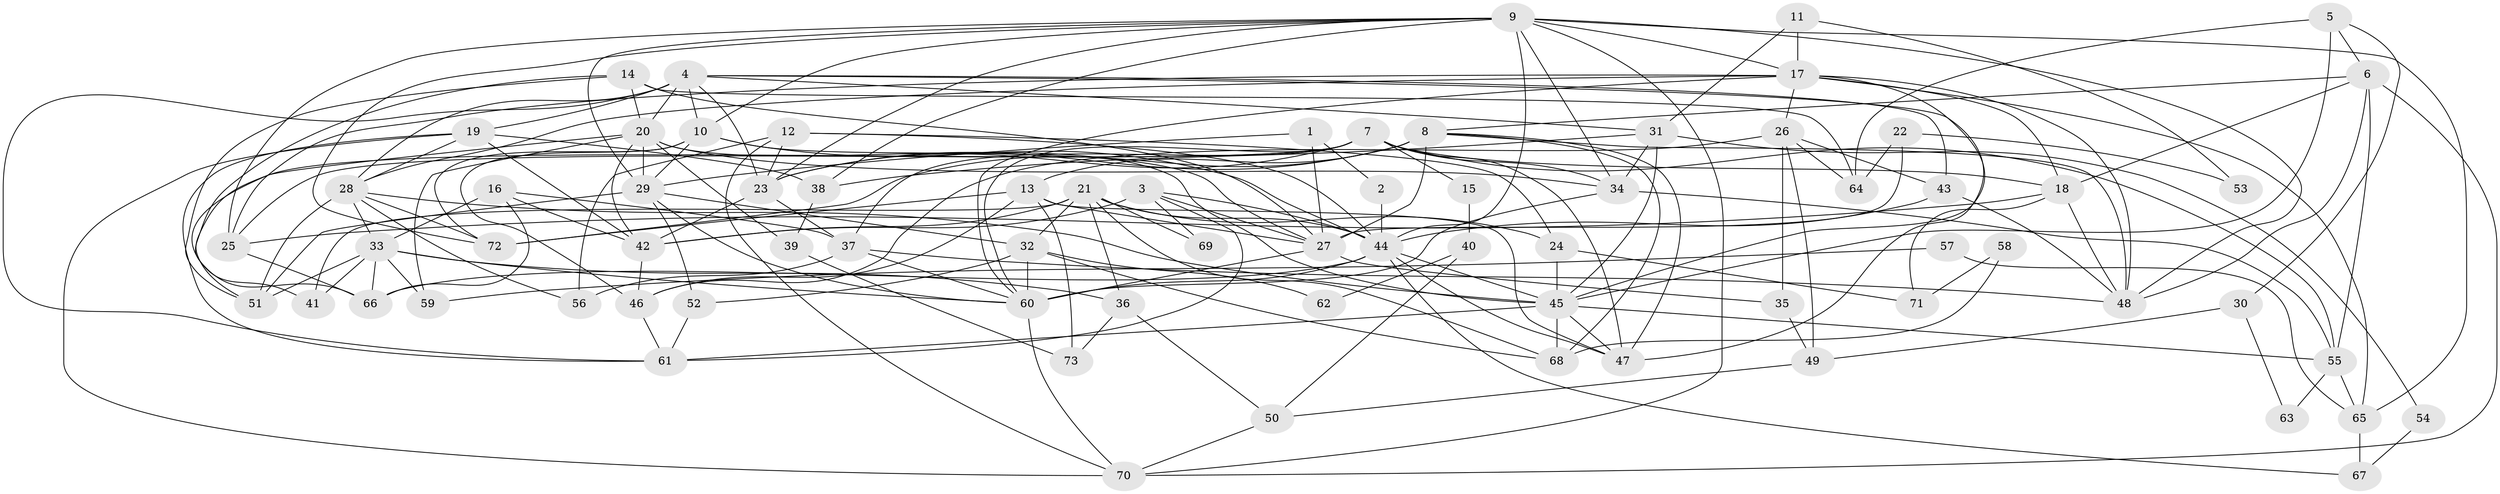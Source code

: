 // original degree distribution, {3: 0.2808219178082192, 2: 0.136986301369863, 5: 0.1780821917808219, 6: 0.14383561643835616, 4: 0.2328767123287671, 7: 0.02054794520547945, 8: 0.00684931506849315}
// Generated by graph-tools (version 1.1) at 2025/35/03/09/25 02:35:56]
// undirected, 73 vertices, 192 edges
graph export_dot {
graph [start="1"]
  node [color=gray90,style=filled];
  1;
  2;
  3;
  4;
  5;
  6;
  7;
  8;
  9;
  10;
  11;
  12;
  13;
  14;
  15;
  16;
  17;
  18;
  19;
  20;
  21;
  22;
  23;
  24;
  25;
  26;
  27;
  28;
  29;
  30;
  31;
  32;
  33;
  34;
  35;
  36;
  37;
  38;
  39;
  40;
  41;
  42;
  43;
  44;
  45;
  46;
  47;
  48;
  49;
  50;
  51;
  52;
  53;
  54;
  55;
  56;
  57;
  58;
  59;
  60;
  61;
  62;
  63;
  64;
  65;
  66;
  67;
  68;
  69;
  70;
  71;
  72;
  73;
  1 -- 2 [weight=1.0];
  1 -- 27 [weight=1.0];
  1 -- 29 [weight=1.0];
  2 -- 44 [weight=1.0];
  3 -- 27 [weight=1.0];
  3 -- 42 [weight=1.0];
  3 -- 44 [weight=1.0];
  3 -- 61 [weight=1.0];
  3 -- 69 [weight=1.0];
  4 -- 10 [weight=1.0];
  4 -- 19 [weight=1.0];
  4 -- 20 [weight=1.0];
  4 -- 23 [weight=1.0];
  4 -- 28 [weight=3.0];
  4 -- 31 [weight=1.0];
  4 -- 43 [weight=1.0];
  4 -- 47 [weight=1.0];
  4 -- 61 [weight=1.0];
  5 -- 6 [weight=1.0];
  5 -- 30 [weight=1.0];
  5 -- 45 [weight=1.0];
  5 -- 64 [weight=1.0];
  6 -- 8 [weight=1.0];
  6 -- 18 [weight=1.0];
  6 -- 48 [weight=1.0];
  6 -- 55 [weight=1.0];
  6 -- 70 [weight=1.0];
  7 -- 15 [weight=2.0];
  7 -- 18 [weight=2.0];
  7 -- 23 [weight=2.0];
  7 -- 25 [weight=2.0];
  7 -- 34 [weight=1.0];
  7 -- 37 [weight=1.0];
  7 -- 47 [weight=1.0];
  7 -- 51 [weight=1.0];
  7 -- 55 [weight=1.0];
  7 -- 60 [weight=1.0];
  8 -- 13 [weight=4.0];
  8 -- 23 [weight=1.0];
  8 -- 27 [weight=2.0];
  8 -- 47 [weight=1.0];
  8 -- 48 [weight=1.0];
  8 -- 68 [weight=1.0];
  8 -- 72 [weight=1.0];
  9 -- 10 [weight=1.0];
  9 -- 17 [weight=1.0];
  9 -- 23 [weight=1.0];
  9 -- 25 [weight=2.0];
  9 -- 29 [weight=1.0];
  9 -- 34 [weight=1.0];
  9 -- 38 [weight=1.0];
  9 -- 44 [weight=3.0];
  9 -- 48 [weight=2.0];
  9 -- 65 [weight=1.0];
  9 -- 70 [weight=1.0];
  9 -- 72 [weight=2.0];
  10 -- 27 [weight=1.0];
  10 -- 29 [weight=1.0];
  10 -- 44 [weight=1.0];
  10 -- 46 [weight=1.0];
  10 -- 72 [weight=1.0];
  11 -- 17 [weight=1.0];
  11 -- 31 [weight=1.0];
  11 -- 53 [weight=1.0];
  12 -- 23 [weight=1.0];
  12 -- 24 [weight=1.0];
  12 -- 44 [weight=1.0];
  12 -- 56 [weight=1.0];
  12 -- 70 [weight=1.0];
  13 -- 27 [weight=2.0];
  13 -- 46 [weight=1.0];
  13 -- 47 [weight=1.0];
  13 -- 72 [weight=1.0];
  13 -- 73 [weight=1.0];
  14 -- 20 [weight=1.0];
  14 -- 27 [weight=1.0];
  14 -- 51 [weight=1.0];
  14 -- 64 [weight=1.0];
  14 -- 66 [weight=1.0];
  15 -- 40 [weight=1.0];
  16 -- 33 [weight=1.0];
  16 -- 37 [weight=1.0];
  16 -- 42 [weight=1.0];
  16 -- 66 [weight=1.0];
  17 -- 18 [weight=1.0];
  17 -- 25 [weight=1.0];
  17 -- 26 [weight=1.0];
  17 -- 28 [weight=1.0];
  17 -- 45 [weight=2.0];
  17 -- 48 [weight=1.0];
  17 -- 60 [weight=1.0];
  17 -- 65 [weight=1.0];
  18 -- 25 [weight=1.0];
  18 -- 48 [weight=1.0];
  18 -- 71 [weight=1.0];
  19 -- 28 [weight=1.0];
  19 -- 38 [weight=1.0];
  19 -- 42 [weight=1.0];
  19 -- 61 [weight=1.0];
  19 -- 70 [weight=1.0];
  20 -- 29 [weight=2.0];
  20 -- 34 [weight=2.0];
  20 -- 39 [weight=1.0];
  20 -- 41 [weight=2.0];
  20 -- 42 [weight=1.0];
  20 -- 45 [weight=2.0];
  20 -- 59 [weight=1.0];
  21 -- 24 [weight=1.0];
  21 -- 32 [weight=1.0];
  21 -- 36 [weight=1.0];
  21 -- 41 [weight=1.0];
  21 -- 42 [weight=1.0];
  21 -- 44 [weight=1.0];
  21 -- 68 [weight=1.0];
  21 -- 69 [weight=1.0];
  22 -- 27 [weight=1.0];
  22 -- 53 [weight=1.0];
  22 -- 64 [weight=1.0];
  23 -- 37 [weight=1.0];
  23 -- 42 [weight=1.0];
  24 -- 45 [weight=1.0];
  24 -- 71 [weight=1.0];
  25 -- 66 [weight=2.0];
  26 -- 35 [weight=1.0];
  26 -- 43 [weight=1.0];
  26 -- 46 [weight=1.0];
  26 -- 49 [weight=1.0];
  26 -- 64 [weight=1.0];
  27 -- 35 [weight=1.0];
  27 -- 60 [weight=1.0];
  28 -- 33 [weight=1.0];
  28 -- 45 [weight=1.0];
  28 -- 51 [weight=1.0];
  28 -- 56 [weight=1.0];
  28 -- 72 [weight=1.0];
  29 -- 32 [weight=1.0];
  29 -- 51 [weight=1.0];
  29 -- 52 [weight=1.0];
  29 -- 60 [weight=1.0];
  30 -- 49 [weight=1.0];
  30 -- 63 [weight=1.0];
  31 -- 34 [weight=1.0];
  31 -- 38 [weight=1.0];
  31 -- 45 [weight=1.0];
  31 -- 54 [weight=1.0];
  32 -- 52 [weight=1.0];
  32 -- 60 [weight=1.0];
  32 -- 62 [weight=1.0];
  32 -- 68 [weight=1.0];
  33 -- 36 [weight=1.0];
  33 -- 41 [weight=1.0];
  33 -- 51 [weight=1.0];
  33 -- 59 [weight=1.0];
  33 -- 60 [weight=1.0];
  33 -- 66 [weight=1.0];
  34 -- 55 [weight=1.0];
  34 -- 60 [weight=1.0];
  35 -- 49 [weight=1.0];
  36 -- 50 [weight=1.0];
  36 -- 73 [weight=1.0];
  37 -- 48 [weight=1.0];
  37 -- 56 [weight=1.0];
  37 -- 60 [weight=1.0];
  38 -- 39 [weight=1.0];
  39 -- 73 [weight=1.0];
  40 -- 50 [weight=1.0];
  40 -- 62 [weight=1.0];
  42 -- 46 [weight=1.0];
  43 -- 44 [weight=1.0];
  43 -- 48 [weight=1.0];
  44 -- 45 [weight=1.0];
  44 -- 47 [weight=1.0];
  44 -- 60 [weight=3.0];
  44 -- 66 [weight=1.0];
  44 -- 67 [weight=1.0];
  45 -- 47 [weight=1.0];
  45 -- 55 [weight=1.0];
  45 -- 61 [weight=1.0];
  45 -- 68 [weight=1.0];
  46 -- 61 [weight=1.0];
  49 -- 50 [weight=1.0];
  50 -- 70 [weight=1.0];
  52 -- 61 [weight=1.0];
  54 -- 67 [weight=1.0];
  55 -- 63 [weight=1.0];
  55 -- 65 [weight=1.0];
  57 -- 59 [weight=1.0];
  57 -- 65 [weight=1.0];
  58 -- 68 [weight=1.0];
  58 -- 71 [weight=1.0];
  60 -- 70 [weight=1.0];
  65 -- 67 [weight=1.0];
}
